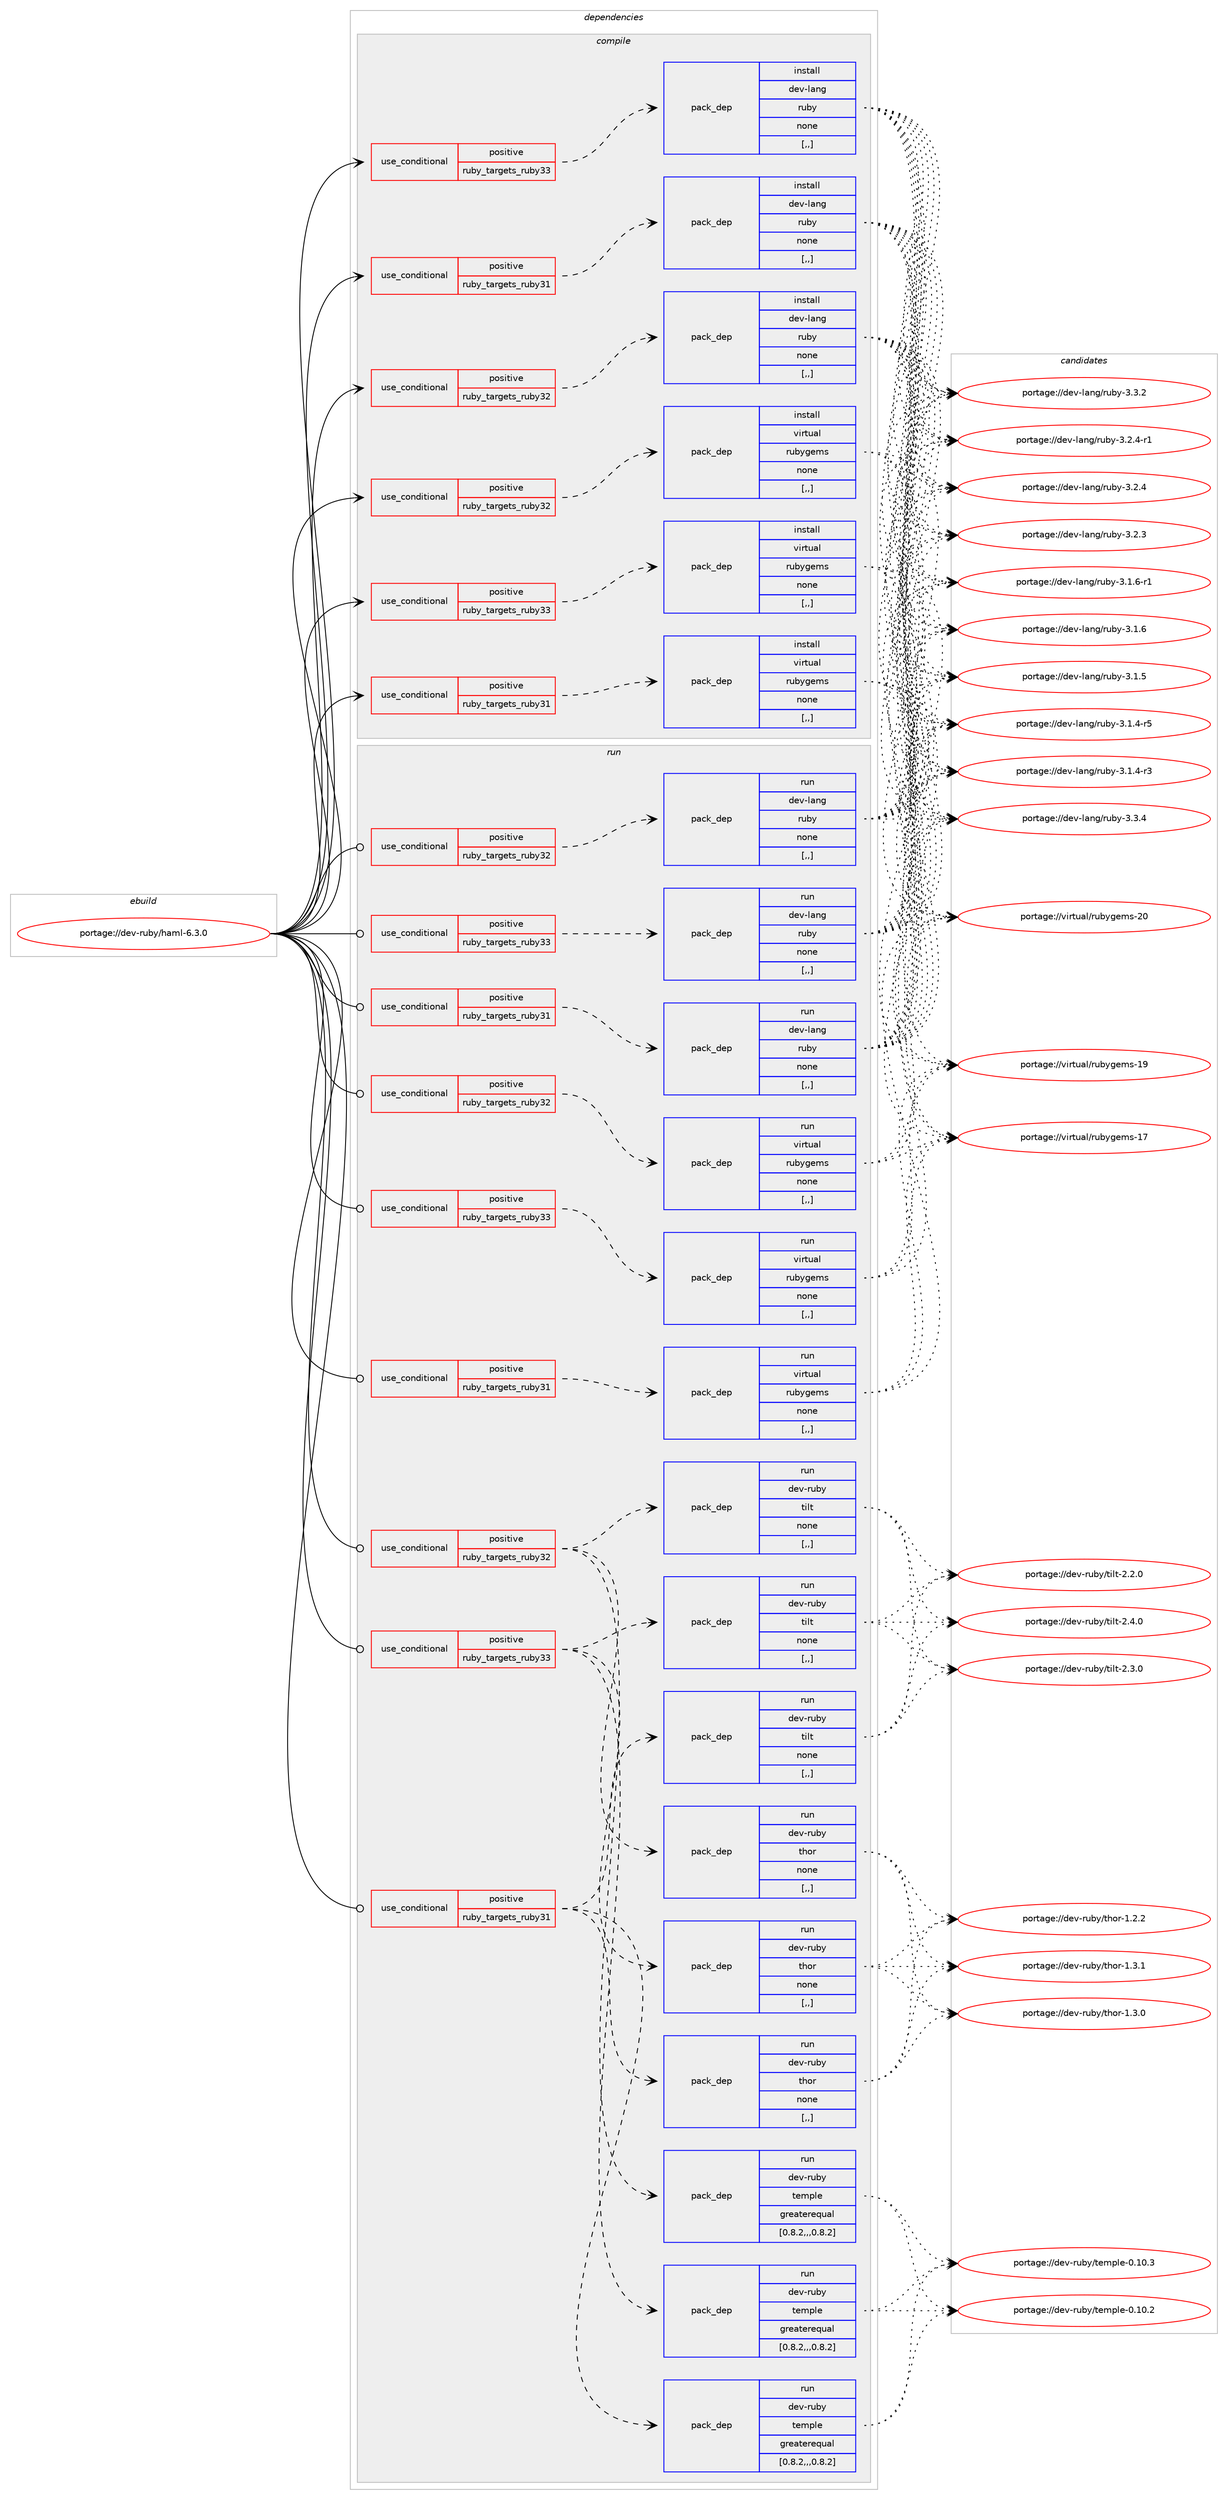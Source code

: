 digraph prolog {

# *************
# Graph options
# *************

newrank=true;
concentrate=true;
compound=true;
graph [rankdir=LR,fontname=Helvetica,fontsize=10,ranksep=1.5];#, ranksep=2.5, nodesep=0.2];
edge  [arrowhead=vee];
node  [fontname=Helvetica,fontsize=10];

# **********
# The ebuild
# **********

subgraph cluster_leftcol {
color=gray;
label=<<i>ebuild</i>>;
id [label="portage://dev-ruby/haml-6.3.0", color=red, width=4, href="../dev-ruby/haml-6.3.0.svg"];
}

# ****************
# The dependencies
# ****************

subgraph cluster_midcol {
color=gray;
label=<<i>dependencies</i>>;
subgraph cluster_compile {
fillcolor="#eeeeee";
style=filled;
label=<<i>compile</i>>;
subgraph cond48380 {
dependency185032 [label=<<TABLE BORDER="0" CELLBORDER="1" CELLSPACING="0" CELLPADDING="4"><TR><TD ROWSPAN="3" CELLPADDING="10">use_conditional</TD></TR><TR><TD>positive</TD></TR><TR><TD>ruby_targets_ruby31</TD></TR></TABLE>>, shape=none, color=red];
subgraph pack135320 {
dependency185033 [label=<<TABLE BORDER="0" CELLBORDER="1" CELLSPACING="0" CELLPADDING="4" WIDTH="220"><TR><TD ROWSPAN="6" CELLPADDING="30">pack_dep</TD></TR><TR><TD WIDTH="110">install</TD></TR><TR><TD>dev-lang</TD></TR><TR><TD>ruby</TD></TR><TR><TD>none</TD></TR><TR><TD>[,,]</TD></TR></TABLE>>, shape=none, color=blue];
}
dependency185032:e -> dependency185033:w [weight=20,style="dashed",arrowhead="vee"];
}
id:e -> dependency185032:w [weight=20,style="solid",arrowhead="vee"];
subgraph cond48381 {
dependency185034 [label=<<TABLE BORDER="0" CELLBORDER="1" CELLSPACING="0" CELLPADDING="4"><TR><TD ROWSPAN="3" CELLPADDING="10">use_conditional</TD></TR><TR><TD>positive</TD></TR><TR><TD>ruby_targets_ruby31</TD></TR></TABLE>>, shape=none, color=red];
subgraph pack135321 {
dependency185035 [label=<<TABLE BORDER="0" CELLBORDER="1" CELLSPACING="0" CELLPADDING="4" WIDTH="220"><TR><TD ROWSPAN="6" CELLPADDING="30">pack_dep</TD></TR><TR><TD WIDTH="110">install</TD></TR><TR><TD>virtual</TD></TR><TR><TD>rubygems</TD></TR><TR><TD>none</TD></TR><TR><TD>[,,]</TD></TR></TABLE>>, shape=none, color=blue];
}
dependency185034:e -> dependency185035:w [weight=20,style="dashed",arrowhead="vee"];
}
id:e -> dependency185034:w [weight=20,style="solid",arrowhead="vee"];
subgraph cond48382 {
dependency185036 [label=<<TABLE BORDER="0" CELLBORDER="1" CELLSPACING="0" CELLPADDING="4"><TR><TD ROWSPAN="3" CELLPADDING="10">use_conditional</TD></TR><TR><TD>positive</TD></TR><TR><TD>ruby_targets_ruby32</TD></TR></TABLE>>, shape=none, color=red];
subgraph pack135322 {
dependency185037 [label=<<TABLE BORDER="0" CELLBORDER="1" CELLSPACING="0" CELLPADDING="4" WIDTH="220"><TR><TD ROWSPAN="6" CELLPADDING="30">pack_dep</TD></TR><TR><TD WIDTH="110">install</TD></TR><TR><TD>dev-lang</TD></TR><TR><TD>ruby</TD></TR><TR><TD>none</TD></TR><TR><TD>[,,]</TD></TR></TABLE>>, shape=none, color=blue];
}
dependency185036:e -> dependency185037:w [weight=20,style="dashed",arrowhead="vee"];
}
id:e -> dependency185036:w [weight=20,style="solid",arrowhead="vee"];
subgraph cond48383 {
dependency185038 [label=<<TABLE BORDER="0" CELLBORDER="1" CELLSPACING="0" CELLPADDING="4"><TR><TD ROWSPAN="3" CELLPADDING="10">use_conditional</TD></TR><TR><TD>positive</TD></TR><TR><TD>ruby_targets_ruby32</TD></TR></TABLE>>, shape=none, color=red];
subgraph pack135323 {
dependency185039 [label=<<TABLE BORDER="0" CELLBORDER="1" CELLSPACING="0" CELLPADDING="4" WIDTH="220"><TR><TD ROWSPAN="6" CELLPADDING="30">pack_dep</TD></TR><TR><TD WIDTH="110">install</TD></TR><TR><TD>virtual</TD></TR><TR><TD>rubygems</TD></TR><TR><TD>none</TD></TR><TR><TD>[,,]</TD></TR></TABLE>>, shape=none, color=blue];
}
dependency185038:e -> dependency185039:w [weight=20,style="dashed",arrowhead="vee"];
}
id:e -> dependency185038:w [weight=20,style="solid",arrowhead="vee"];
subgraph cond48384 {
dependency185040 [label=<<TABLE BORDER="0" CELLBORDER="1" CELLSPACING="0" CELLPADDING="4"><TR><TD ROWSPAN="3" CELLPADDING="10">use_conditional</TD></TR><TR><TD>positive</TD></TR><TR><TD>ruby_targets_ruby33</TD></TR></TABLE>>, shape=none, color=red];
subgraph pack135324 {
dependency185041 [label=<<TABLE BORDER="0" CELLBORDER="1" CELLSPACING="0" CELLPADDING="4" WIDTH="220"><TR><TD ROWSPAN="6" CELLPADDING="30">pack_dep</TD></TR><TR><TD WIDTH="110">install</TD></TR><TR><TD>dev-lang</TD></TR><TR><TD>ruby</TD></TR><TR><TD>none</TD></TR><TR><TD>[,,]</TD></TR></TABLE>>, shape=none, color=blue];
}
dependency185040:e -> dependency185041:w [weight=20,style="dashed",arrowhead="vee"];
}
id:e -> dependency185040:w [weight=20,style="solid",arrowhead="vee"];
subgraph cond48385 {
dependency185042 [label=<<TABLE BORDER="0" CELLBORDER="1" CELLSPACING="0" CELLPADDING="4"><TR><TD ROWSPAN="3" CELLPADDING="10">use_conditional</TD></TR><TR><TD>positive</TD></TR><TR><TD>ruby_targets_ruby33</TD></TR></TABLE>>, shape=none, color=red];
subgraph pack135325 {
dependency185043 [label=<<TABLE BORDER="0" CELLBORDER="1" CELLSPACING="0" CELLPADDING="4" WIDTH="220"><TR><TD ROWSPAN="6" CELLPADDING="30">pack_dep</TD></TR><TR><TD WIDTH="110">install</TD></TR><TR><TD>virtual</TD></TR><TR><TD>rubygems</TD></TR><TR><TD>none</TD></TR><TR><TD>[,,]</TD></TR></TABLE>>, shape=none, color=blue];
}
dependency185042:e -> dependency185043:w [weight=20,style="dashed",arrowhead="vee"];
}
id:e -> dependency185042:w [weight=20,style="solid",arrowhead="vee"];
}
subgraph cluster_compileandrun {
fillcolor="#eeeeee";
style=filled;
label=<<i>compile and run</i>>;
}
subgraph cluster_run {
fillcolor="#eeeeee";
style=filled;
label=<<i>run</i>>;
subgraph cond48386 {
dependency185044 [label=<<TABLE BORDER="0" CELLBORDER="1" CELLSPACING="0" CELLPADDING="4"><TR><TD ROWSPAN="3" CELLPADDING="10">use_conditional</TD></TR><TR><TD>positive</TD></TR><TR><TD>ruby_targets_ruby31</TD></TR></TABLE>>, shape=none, color=red];
subgraph pack135326 {
dependency185045 [label=<<TABLE BORDER="0" CELLBORDER="1" CELLSPACING="0" CELLPADDING="4" WIDTH="220"><TR><TD ROWSPAN="6" CELLPADDING="30">pack_dep</TD></TR><TR><TD WIDTH="110">run</TD></TR><TR><TD>dev-lang</TD></TR><TR><TD>ruby</TD></TR><TR><TD>none</TD></TR><TR><TD>[,,]</TD></TR></TABLE>>, shape=none, color=blue];
}
dependency185044:e -> dependency185045:w [weight=20,style="dashed",arrowhead="vee"];
}
id:e -> dependency185044:w [weight=20,style="solid",arrowhead="odot"];
subgraph cond48387 {
dependency185046 [label=<<TABLE BORDER="0" CELLBORDER="1" CELLSPACING="0" CELLPADDING="4"><TR><TD ROWSPAN="3" CELLPADDING="10">use_conditional</TD></TR><TR><TD>positive</TD></TR><TR><TD>ruby_targets_ruby31</TD></TR></TABLE>>, shape=none, color=red];
subgraph pack135327 {
dependency185047 [label=<<TABLE BORDER="0" CELLBORDER="1" CELLSPACING="0" CELLPADDING="4" WIDTH="220"><TR><TD ROWSPAN="6" CELLPADDING="30">pack_dep</TD></TR><TR><TD WIDTH="110">run</TD></TR><TR><TD>dev-ruby</TD></TR><TR><TD>temple</TD></TR><TR><TD>greaterequal</TD></TR><TR><TD>[0.8.2,,,0.8.2]</TD></TR></TABLE>>, shape=none, color=blue];
}
dependency185046:e -> dependency185047:w [weight=20,style="dashed",arrowhead="vee"];
subgraph pack135328 {
dependency185048 [label=<<TABLE BORDER="0" CELLBORDER="1" CELLSPACING="0" CELLPADDING="4" WIDTH="220"><TR><TD ROWSPAN="6" CELLPADDING="30">pack_dep</TD></TR><TR><TD WIDTH="110">run</TD></TR><TR><TD>dev-ruby</TD></TR><TR><TD>thor</TD></TR><TR><TD>none</TD></TR><TR><TD>[,,]</TD></TR></TABLE>>, shape=none, color=blue];
}
dependency185046:e -> dependency185048:w [weight=20,style="dashed",arrowhead="vee"];
subgraph pack135329 {
dependency185049 [label=<<TABLE BORDER="0" CELLBORDER="1" CELLSPACING="0" CELLPADDING="4" WIDTH="220"><TR><TD ROWSPAN="6" CELLPADDING="30">pack_dep</TD></TR><TR><TD WIDTH="110">run</TD></TR><TR><TD>dev-ruby</TD></TR><TR><TD>tilt</TD></TR><TR><TD>none</TD></TR><TR><TD>[,,]</TD></TR></TABLE>>, shape=none, color=blue];
}
dependency185046:e -> dependency185049:w [weight=20,style="dashed",arrowhead="vee"];
}
id:e -> dependency185046:w [weight=20,style="solid",arrowhead="odot"];
subgraph cond48388 {
dependency185050 [label=<<TABLE BORDER="0" CELLBORDER="1" CELLSPACING="0" CELLPADDING="4"><TR><TD ROWSPAN="3" CELLPADDING="10">use_conditional</TD></TR><TR><TD>positive</TD></TR><TR><TD>ruby_targets_ruby31</TD></TR></TABLE>>, shape=none, color=red];
subgraph pack135330 {
dependency185051 [label=<<TABLE BORDER="0" CELLBORDER="1" CELLSPACING="0" CELLPADDING="4" WIDTH="220"><TR><TD ROWSPAN="6" CELLPADDING="30">pack_dep</TD></TR><TR><TD WIDTH="110">run</TD></TR><TR><TD>virtual</TD></TR><TR><TD>rubygems</TD></TR><TR><TD>none</TD></TR><TR><TD>[,,]</TD></TR></TABLE>>, shape=none, color=blue];
}
dependency185050:e -> dependency185051:w [weight=20,style="dashed",arrowhead="vee"];
}
id:e -> dependency185050:w [weight=20,style="solid",arrowhead="odot"];
subgraph cond48389 {
dependency185052 [label=<<TABLE BORDER="0" CELLBORDER="1" CELLSPACING="0" CELLPADDING="4"><TR><TD ROWSPAN="3" CELLPADDING="10">use_conditional</TD></TR><TR><TD>positive</TD></TR><TR><TD>ruby_targets_ruby32</TD></TR></TABLE>>, shape=none, color=red];
subgraph pack135331 {
dependency185053 [label=<<TABLE BORDER="0" CELLBORDER="1" CELLSPACING="0" CELLPADDING="4" WIDTH="220"><TR><TD ROWSPAN="6" CELLPADDING="30">pack_dep</TD></TR><TR><TD WIDTH="110">run</TD></TR><TR><TD>dev-lang</TD></TR><TR><TD>ruby</TD></TR><TR><TD>none</TD></TR><TR><TD>[,,]</TD></TR></TABLE>>, shape=none, color=blue];
}
dependency185052:e -> dependency185053:w [weight=20,style="dashed",arrowhead="vee"];
}
id:e -> dependency185052:w [weight=20,style="solid",arrowhead="odot"];
subgraph cond48390 {
dependency185054 [label=<<TABLE BORDER="0" CELLBORDER="1" CELLSPACING="0" CELLPADDING="4"><TR><TD ROWSPAN="3" CELLPADDING="10">use_conditional</TD></TR><TR><TD>positive</TD></TR><TR><TD>ruby_targets_ruby32</TD></TR></TABLE>>, shape=none, color=red];
subgraph pack135332 {
dependency185055 [label=<<TABLE BORDER="0" CELLBORDER="1" CELLSPACING="0" CELLPADDING="4" WIDTH="220"><TR><TD ROWSPAN="6" CELLPADDING="30">pack_dep</TD></TR><TR><TD WIDTH="110">run</TD></TR><TR><TD>dev-ruby</TD></TR><TR><TD>temple</TD></TR><TR><TD>greaterequal</TD></TR><TR><TD>[0.8.2,,,0.8.2]</TD></TR></TABLE>>, shape=none, color=blue];
}
dependency185054:e -> dependency185055:w [weight=20,style="dashed",arrowhead="vee"];
subgraph pack135333 {
dependency185056 [label=<<TABLE BORDER="0" CELLBORDER="1" CELLSPACING="0" CELLPADDING="4" WIDTH="220"><TR><TD ROWSPAN="6" CELLPADDING="30">pack_dep</TD></TR><TR><TD WIDTH="110">run</TD></TR><TR><TD>dev-ruby</TD></TR><TR><TD>thor</TD></TR><TR><TD>none</TD></TR><TR><TD>[,,]</TD></TR></TABLE>>, shape=none, color=blue];
}
dependency185054:e -> dependency185056:w [weight=20,style="dashed",arrowhead="vee"];
subgraph pack135334 {
dependency185057 [label=<<TABLE BORDER="0" CELLBORDER="1" CELLSPACING="0" CELLPADDING="4" WIDTH="220"><TR><TD ROWSPAN="6" CELLPADDING="30">pack_dep</TD></TR><TR><TD WIDTH="110">run</TD></TR><TR><TD>dev-ruby</TD></TR><TR><TD>tilt</TD></TR><TR><TD>none</TD></TR><TR><TD>[,,]</TD></TR></TABLE>>, shape=none, color=blue];
}
dependency185054:e -> dependency185057:w [weight=20,style="dashed",arrowhead="vee"];
}
id:e -> dependency185054:w [weight=20,style="solid",arrowhead="odot"];
subgraph cond48391 {
dependency185058 [label=<<TABLE BORDER="0" CELLBORDER="1" CELLSPACING="0" CELLPADDING="4"><TR><TD ROWSPAN="3" CELLPADDING="10">use_conditional</TD></TR><TR><TD>positive</TD></TR><TR><TD>ruby_targets_ruby32</TD></TR></TABLE>>, shape=none, color=red];
subgraph pack135335 {
dependency185059 [label=<<TABLE BORDER="0" CELLBORDER="1" CELLSPACING="0" CELLPADDING="4" WIDTH="220"><TR><TD ROWSPAN="6" CELLPADDING="30">pack_dep</TD></TR><TR><TD WIDTH="110">run</TD></TR><TR><TD>virtual</TD></TR><TR><TD>rubygems</TD></TR><TR><TD>none</TD></TR><TR><TD>[,,]</TD></TR></TABLE>>, shape=none, color=blue];
}
dependency185058:e -> dependency185059:w [weight=20,style="dashed",arrowhead="vee"];
}
id:e -> dependency185058:w [weight=20,style="solid",arrowhead="odot"];
subgraph cond48392 {
dependency185060 [label=<<TABLE BORDER="0" CELLBORDER="1" CELLSPACING="0" CELLPADDING="4"><TR><TD ROWSPAN="3" CELLPADDING="10">use_conditional</TD></TR><TR><TD>positive</TD></TR><TR><TD>ruby_targets_ruby33</TD></TR></TABLE>>, shape=none, color=red];
subgraph pack135336 {
dependency185061 [label=<<TABLE BORDER="0" CELLBORDER="1" CELLSPACING="0" CELLPADDING="4" WIDTH="220"><TR><TD ROWSPAN="6" CELLPADDING="30">pack_dep</TD></TR><TR><TD WIDTH="110">run</TD></TR><TR><TD>dev-lang</TD></TR><TR><TD>ruby</TD></TR><TR><TD>none</TD></TR><TR><TD>[,,]</TD></TR></TABLE>>, shape=none, color=blue];
}
dependency185060:e -> dependency185061:w [weight=20,style="dashed",arrowhead="vee"];
}
id:e -> dependency185060:w [weight=20,style="solid",arrowhead="odot"];
subgraph cond48393 {
dependency185062 [label=<<TABLE BORDER="0" CELLBORDER="1" CELLSPACING="0" CELLPADDING="4"><TR><TD ROWSPAN="3" CELLPADDING="10">use_conditional</TD></TR><TR><TD>positive</TD></TR><TR><TD>ruby_targets_ruby33</TD></TR></TABLE>>, shape=none, color=red];
subgraph pack135337 {
dependency185063 [label=<<TABLE BORDER="0" CELLBORDER="1" CELLSPACING="0" CELLPADDING="4" WIDTH="220"><TR><TD ROWSPAN="6" CELLPADDING="30">pack_dep</TD></TR><TR><TD WIDTH="110">run</TD></TR><TR><TD>dev-ruby</TD></TR><TR><TD>temple</TD></TR><TR><TD>greaterequal</TD></TR><TR><TD>[0.8.2,,,0.8.2]</TD></TR></TABLE>>, shape=none, color=blue];
}
dependency185062:e -> dependency185063:w [weight=20,style="dashed",arrowhead="vee"];
subgraph pack135338 {
dependency185064 [label=<<TABLE BORDER="0" CELLBORDER="1" CELLSPACING="0" CELLPADDING="4" WIDTH="220"><TR><TD ROWSPAN="6" CELLPADDING="30">pack_dep</TD></TR><TR><TD WIDTH="110">run</TD></TR><TR><TD>dev-ruby</TD></TR><TR><TD>thor</TD></TR><TR><TD>none</TD></TR><TR><TD>[,,]</TD></TR></TABLE>>, shape=none, color=blue];
}
dependency185062:e -> dependency185064:w [weight=20,style="dashed",arrowhead="vee"];
subgraph pack135339 {
dependency185065 [label=<<TABLE BORDER="0" CELLBORDER="1" CELLSPACING="0" CELLPADDING="4" WIDTH="220"><TR><TD ROWSPAN="6" CELLPADDING="30">pack_dep</TD></TR><TR><TD WIDTH="110">run</TD></TR><TR><TD>dev-ruby</TD></TR><TR><TD>tilt</TD></TR><TR><TD>none</TD></TR><TR><TD>[,,]</TD></TR></TABLE>>, shape=none, color=blue];
}
dependency185062:e -> dependency185065:w [weight=20,style="dashed",arrowhead="vee"];
}
id:e -> dependency185062:w [weight=20,style="solid",arrowhead="odot"];
subgraph cond48394 {
dependency185066 [label=<<TABLE BORDER="0" CELLBORDER="1" CELLSPACING="0" CELLPADDING="4"><TR><TD ROWSPAN="3" CELLPADDING="10">use_conditional</TD></TR><TR><TD>positive</TD></TR><TR><TD>ruby_targets_ruby33</TD></TR></TABLE>>, shape=none, color=red];
subgraph pack135340 {
dependency185067 [label=<<TABLE BORDER="0" CELLBORDER="1" CELLSPACING="0" CELLPADDING="4" WIDTH="220"><TR><TD ROWSPAN="6" CELLPADDING="30">pack_dep</TD></TR><TR><TD WIDTH="110">run</TD></TR><TR><TD>virtual</TD></TR><TR><TD>rubygems</TD></TR><TR><TD>none</TD></TR><TR><TD>[,,]</TD></TR></TABLE>>, shape=none, color=blue];
}
dependency185066:e -> dependency185067:w [weight=20,style="dashed",arrowhead="vee"];
}
id:e -> dependency185066:w [weight=20,style="solid",arrowhead="odot"];
}
}

# **************
# The candidates
# **************

subgraph cluster_choices {
rank=same;
color=gray;
label=<<i>candidates</i>>;

subgraph choice135320 {
color=black;
nodesep=1;
choice10010111845108971101034711411798121455146514652 [label="portage://dev-lang/ruby-3.3.4", color=red, width=4,href="../dev-lang/ruby-3.3.4.svg"];
choice10010111845108971101034711411798121455146514650 [label="portage://dev-lang/ruby-3.3.2", color=red, width=4,href="../dev-lang/ruby-3.3.2.svg"];
choice100101118451089711010347114117981214551465046524511449 [label="portage://dev-lang/ruby-3.2.4-r1", color=red, width=4,href="../dev-lang/ruby-3.2.4-r1.svg"];
choice10010111845108971101034711411798121455146504652 [label="portage://dev-lang/ruby-3.2.4", color=red, width=4,href="../dev-lang/ruby-3.2.4.svg"];
choice10010111845108971101034711411798121455146504651 [label="portage://dev-lang/ruby-3.2.3", color=red, width=4,href="../dev-lang/ruby-3.2.3.svg"];
choice100101118451089711010347114117981214551464946544511449 [label="portage://dev-lang/ruby-3.1.6-r1", color=red, width=4,href="../dev-lang/ruby-3.1.6-r1.svg"];
choice10010111845108971101034711411798121455146494654 [label="portage://dev-lang/ruby-3.1.6", color=red, width=4,href="../dev-lang/ruby-3.1.6.svg"];
choice10010111845108971101034711411798121455146494653 [label="portage://dev-lang/ruby-3.1.5", color=red, width=4,href="../dev-lang/ruby-3.1.5.svg"];
choice100101118451089711010347114117981214551464946524511453 [label="portage://dev-lang/ruby-3.1.4-r5", color=red, width=4,href="../dev-lang/ruby-3.1.4-r5.svg"];
choice100101118451089711010347114117981214551464946524511451 [label="portage://dev-lang/ruby-3.1.4-r3", color=red, width=4,href="../dev-lang/ruby-3.1.4-r3.svg"];
dependency185033:e -> choice10010111845108971101034711411798121455146514652:w [style=dotted,weight="100"];
dependency185033:e -> choice10010111845108971101034711411798121455146514650:w [style=dotted,weight="100"];
dependency185033:e -> choice100101118451089711010347114117981214551465046524511449:w [style=dotted,weight="100"];
dependency185033:e -> choice10010111845108971101034711411798121455146504652:w [style=dotted,weight="100"];
dependency185033:e -> choice10010111845108971101034711411798121455146504651:w [style=dotted,weight="100"];
dependency185033:e -> choice100101118451089711010347114117981214551464946544511449:w [style=dotted,weight="100"];
dependency185033:e -> choice10010111845108971101034711411798121455146494654:w [style=dotted,weight="100"];
dependency185033:e -> choice10010111845108971101034711411798121455146494653:w [style=dotted,weight="100"];
dependency185033:e -> choice100101118451089711010347114117981214551464946524511453:w [style=dotted,weight="100"];
dependency185033:e -> choice100101118451089711010347114117981214551464946524511451:w [style=dotted,weight="100"];
}
subgraph choice135321 {
color=black;
nodesep=1;
choice118105114116117971084711411798121103101109115455048 [label="portage://virtual/rubygems-20", color=red, width=4,href="../virtual/rubygems-20.svg"];
choice118105114116117971084711411798121103101109115454957 [label="portage://virtual/rubygems-19", color=red, width=4,href="../virtual/rubygems-19.svg"];
choice118105114116117971084711411798121103101109115454955 [label="portage://virtual/rubygems-17", color=red, width=4,href="../virtual/rubygems-17.svg"];
dependency185035:e -> choice118105114116117971084711411798121103101109115455048:w [style=dotted,weight="100"];
dependency185035:e -> choice118105114116117971084711411798121103101109115454957:w [style=dotted,weight="100"];
dependency185035:e -> choice118105114116117971084711411798121103101109115454955:w [style=dotted,weight="100"];
}
subgraph choice135322 {
color=black;
nodesep=1;
choice10010111845108971101034711411798121455146514652 [label="portage://dev-lang/ruby-3.3.4", color=red, width=4,href="../dev-lang/ruby-3.3.4.svg"];
choice10010111845108971101034711411798121455146514650 [label="portage://dev-lang/ruby-3.3.2", color=red, width=4,href="../dev-lang/ruby-3.3.2.svg"];
choice100101118451089711010347114117981214551465046524511449 [label="portage://dev-lang/ruby-3.2.4-r1", color=red, width=4,href="../dev-lang/ruby-3.2.4-r1.svg"];
choice10010111845108971101034711411798121455146504652 [label="portage://dev-lang/ruby-3.2.4", color=red, width=4,href="../dev-lang/ruby-3.2.4.svg"];
choice10010111845108971101034711411798121455146504651 [label="portage://dev-lang/ruby-3.2.3", color=red, width=4,href="../dev-lang/ruby-3.2.3.svg"];
choice100101118451089711010347114117981214551464946544511449 [label="portage://dev-lang/ruby-3.1.6-r1", color=red, width=4,href="../dev-lang/ruby-3.1.6-r1.svg"];
choice10010111845108971101034711411798121455146494654 [label="portage://dev-lang/ruby-3.1.6", color=red, width=4,href="../dev-lang/ruby-3.1.6.svg"];
choice10010111845108971101034711411798121455146494653 [label="portage://dev-lang/ruby-3.1.5", color=red, width=4,href="../dev-lang/ruby-3.1.5.svg"];
choice100101118451089711010347114117981214551464946524511453 [label="portage://dev-lang/ruby-3.1.4-r5", color=red, width=4,href="../dev-lang/ruby-3.1.4-r5.svg"];
choice100101118451089711010347114117981214551464946524511451 [label="portage://dev-lang/ruby-3.1.4-r3", color=red, width=4,href="../dev-lang/ruby-3.1.4-r3.svg"];
dependency185037:e -> choice10010111845108971101034711411798121455146514652:w [style=dotted,weight="100"];
dependency185037:e -> choice10010111845108971101034711411798121455146514650:w [style=dotted,weight="100"];
dependency185037:e -> choice100101118451089711010347114117981214551465046524511449:w [style=dotted,weight="100"];
dependency185037:e -> choice10010111845108971101034711411798121455146504652:w [style=dotted,weight="100"];
dependency185037:e -> choice10010111845108971101034711411798121455146504651:w [style=dotted,weight="100"];
dependency185037:e -> choice100101118451089711010347114117981214551464946544511449:w [style=dotted,weight="100"];
dependency185037:e -> choice10010111845108971101034711411798121455146494654:w [style=dotted,weight="100"];
dependency185037:e -> choice10010111845108971101034711411798121455146494653:w [style=dotted,weight="100"];
dependency185037:e -> choice100101118451089711010347114117981214551464946524511453:w [style=dotted,weight="100"];
dependency185037:e -> choice100101118451089711010347114117981214551464946524511451:w [style=dotted,weight="100"];
}
subgraph choice135323 {
color=black;
nodesep=1;
choice118105114116117971084711411798121103101109115455048 [label="portage://virtual/rubygems-20", color=red, width=4,href="../virtual/rubygems-20.svg"];
choice118105114116117971084711411798121103101109115454957 [label="portage://virtual/rubygems-19", color=red, width=4,href="../virtual/rubygems-19.svg"];
choice118105114116117971084711411798121103101109115454955 [label="portage://virtual/rubygems-17", color=red, width=4,href="../virtual/rubygems-17.svg"];
dependency185039:e -> choice118105114116117971084711411798121103101109115455048:w [style=dotted,weight="100"];
dependency185039:e -> choice118105114116117971084711411798121103101109115454957:w [style=dotted,weight="100"];
dependency185039:e -> choice118105114116117971084711411798121103101109115454955:w [style=dotted,weight="100"];
}
subgraph choice135324 {
color=black;
nodesep=1;
choice10010111845108971101034711411798121455146514652 [label="portage://dev-lang/ruby-3.3.4", color=red, width=4,href="../dev-lang/ruby-3.3.4.svg"];
choice10010111845108971101034711411798121455146514650 [label="portage://dev-lang/ruby-3.3.2", color=red, width=4,href="../dev-lang/ruby-3.3.2.svg"];
choice100101118451089711010347114117981214551465046524511449 [label="portage://dev-lang/ruby-3.2.4-r1", color=red, width=4,href="../dev-lang/ruby-3.2.4-r1.svg"];
choice10010111845108971101034711411798121455146504652 [label="portage://dev-lang/ruby-3.2.4", color=red, width=4,href="../dev-lang/ruby-3.2.4.svg"];
choice10010111845108971101034711411798121455146504651 [label="portage://dev-lang/ruby-3.2.3", color=red, width=4,href="../dev-lang/ruby-3.2.3.svg"];
choice100101118451089711010347114117981214551464946544511449 [label="portage://dev-lang/ruby-3.1.6-r1", color=red, width=4,href="../dev-lang/ruby-3.1.6-r1.svg"];
choice10010111845108971101034711411798121455146494654 [label="portage://dev-lang/ruby-3.1.6", color=red, width=4,href="../dev-lang/ruby-3.1.6.svg"];
choice10010111845108971101034711411798121455146494653 [label="portage://dev-lang/ruby-3.1.5", color=red, width=4,href="../dev-lang/ruby-3.1.5.svg"];
choice100101118451089711010347114117981214551464946524511453 [label="portage://dev-lang/ruby-3.1.4-r5", color=red, width=4,href="../dev-lang/ruby-3.1.4-r5.svg"];
choice100101118451089711010347114117981214551464946524511451 [label="portage://dev-lang/ruby-3.1.4-r3", color=red, width=4,href="../dev-lang/ruby-3.1.4-r3.svg"];
dependency185041:e -> choice10010111845108971101034711411798121455146514652:w [style=dotted,weight="100"];
dependency185041:e -> choice10010111845108971101034711411798121455146514650:w [style=dotted,weight="100"];
dependency185041:e -> choice100101118451089711010347114117981214551465046524511449:w [style=dotted,weight="100"];
dependency185041:e -> choice10010111845108971101034711411798121455146504652:w [style=dotted,weight="100"];
dependency185041:e -> choice10010111845108971101034711411798121455146504651:w [style=dotted,weight="100"];
dependency185041:e -> choice100101118451089711010347114117981214551464946544511449:w [style=dotted,weight="100"];
dependency185041:e -> choice10010111845108971101034711411798121455146494654:w [style=dotted,weight="100"];
dependency185041:e -> choice10010111845108971101034711411798121455146494653:w [style=dotted,weight="100"];
dependency185041:e -> choice100101118451089711010347114117981214551464946524511453:w [style=dotted,weight="100"];
dependency185041:e -> choice100101118451089711010347114117981214551464946524511451:w [style=dotted,weight="100"];
}
subgraph choice135325 {
color=black;
nodesep=1;
choice118105114116117971084711411798121103101109115455048 [label="portage://virtual/rubygems-20", color=red, width=4,href="../virtual/rubygems-20.svg"];
choice118105114116117971084711411798121103101109115454957 [label="portage://virtual/rubygems-19", color=red, width=4,href="../virtual/rubygems-19.svg"];
choice118105114116117971084711411798121103101109115454955 [label="portage://virtual/rubygems-17", color=red, width=4,href="../virtual/rubygems-17.svg"];
dependency185043:e -> choice118105114116117971084711411798121103101109115455048:w [style=dotted,weight="100"];
dependency185043:e -> choice118105114116117971084711411798121103101109115454957:w [style=dotted,weight="100"];
dependency185043:e -> choice118105114116117971084711411798121103101109115454955:w [style=dotted,weight="100"];
}
subgraph choice135326 {
color=black;
nodesep=1;
choice10010111845108971101034711411798121455146514652 [label="portage://dev-lang/ruby-3.3.4", color=red, width=4,href="../dev-lang/ruby-3.3.4.svg"];
choice10010111845108971101034711411798121455146514650 [label="portage://dev-lang/ruby-3.3.2", color=red, width=4,href="../dev-lang/ruby-3.3.2.svg"];
choice100101118451089711010347114117981214551465046524511449 [label="portage://dev-lang/ruby-3.2.4-r1", color=red, width=4,href="../dev-lang/ruby-3.2.4-r1.svg"];
choice10010111845108971101034711411798121455146504652 [label="portage://dev-lang/ruby-3.2.4", color=red, width=4,href="../dev-lang/ruby-3.2.4.svg"];
choice10010111845108971101034711411798121455146504651 [label="portage://dev-lang/ruby-3.2.3", color=red, width=4,href="../dev-lang/ruby-3.2.3.svg"];
choice100101118451089711010347114117981214551464946544511449 [label="portage://dev-lang/ruby-3.1.6-r1", color=red, width=4,href="../dev-lang/ruby-3.1.6-r1.svg"];
choice10010111845108971101034711411798121455146494654 [label="portage://dev-lang/ruby-3.1.6", color=red, width=4,href="../dev-lang/ruby-3.1.6.svg"];
choice10010111845108971101034711411798121455146494653 [label="portage://dev-lang/ruby-3.1.5", color=red, width=4,href="../dev-lang/ruby-3.1.5.svg"];
choice100101118451089711010347114117981214551464946524511453 [label="portage://dev-lang/ruby-3.1.4-r5", color=red, width=4,href="../dev-lang/ruby-3.1.4-r5.svg"];
choice100101118451089711010347114117981214551464946524511451 [label="portage://dev-lang/ruby-3.1.4-r3", color=red, width=4,href="../dev-lang/ruby-3.1.4-r3.svg"];
dependency185045:e -> choice10010111845108971101034711411798121455146514652:w [style=dotted,weight="100"];
dependency185045:e -> choice10010111845108971101034711411798121455146514650:w [style=dotted,weight="100"];
dependency185045:e -> choice100101118451089711010347114117981214551465046524511449:w [style=dotted,weight="100"];
dependency185045:e -> choice10010111845108971101034711411798121455146504652:w [style=dotted,weight="100"];
dependency185045:e -> choice10010111845108971101034711411798121455146504651:w [style=dotted,weight="100"];
dependency185045:e -> choice100101118451089711010347114117981214551464946544511449:w [style=dotted,weight="100"];
dependency185045:e -> choice10010111845108971101034711411798121455146494654:w [style=dotted,weight="100"];
dependency185045:e -> choice10010111845108971101034711411798121455146494653:w [style=dotted,weight="100"];
dependency185045:e -> choice100101118451089711010347114117981214551464946524511453:w [style=dotted,weight="100"];
dependency185045:e -> choice100101118451089711010347114117981214551464946524511451:w [style=dotted,weight="100"];
}
subgraph choice135327 {
color=black;
nodesep=1;
choice10010111845114117981214711610110911210810145484649484651 [label="portage://dev-ruby/temple-0.10.3", color=red, width=4,href="../dev-ruby/temple-0.10.3.svg"];
choice10010111845114117981214711610110911210810145484649484650 [label="portage://dev-ruby/temple-0.10.2", color=red, width=4,href="../dev-ruby/temple-0.10.2.svg"];
dependency185047:e -> choice10010111845114117981214711610110911210810145484649484651:w [style=dotted,weight="100"];
dependency185047:e -> choice10010111845114117981214711610110911210810145484649484650:w [style=dotted,weight="100"];
}
subgraph choice135328 {
color=black;
nodesep=1;
choice100101118451141179812147116104111114454946514649 [label="portage://dev-ruby/thor-1.3.1", color=red, width=4,href="../dev-ruby/thor-1.3.1.svg"];
choice100101118451141179812147116104111114454946514648 [label="portage://dev-ruby/thor-1.3.0", color=red, width=4,href="../dev-ruby/thor-1.3.0.svg"];
choice100101118451141179812147116104111114454946504650 [label="portage://dev-ruby/thor-1.2.2", color=red, width=4,href="../dev-ruby/thor-1.2.2.svg"];
dependency185048:e -> choice100101118451141179812147116104111114454946514649:w [style=dotted,weight="100"];
dependency185048:e -> choice100101118451141179812147116104111114454946514648:w [style=dotted,weight="100"];
dependency185048:e -> choice100101118451141179812147116104111114454946504650:w [style=dotted,weight="100"];
}
subgraph choice135329 {
color=black;
nodesep=1;
choice100101118451141179812147116105108116455046524648 [label="portage://dev-ruby/tilt-2.4.0", color=red, width=4,href="../dev-ruby/tilt-2.4.0.svg"];
choice100101118451141179812147116105108116455046514648 [label="portage://dev-ruby/tilt-2.3.0", color=red, width=4,href="../dev-ruby/tilt-2.3.0.svg"];
choice100101118451141179812147116105108116455046504648 [label="portage://dev-ruby/tilt-2.2.0", color=red, width=4,href="../dev-ruby/tilt-2.2.0.svg"];
dependency185049:e -> choice100101118451141179812147116105108116455046524648:w [style=dotted,weight="100"];
dependency185049:e -> choice100101118451141179812147116105108116455046514648:w [style=dotted,weight="100"];
dependency185049:e -> choice100101118451141179812147116105108116455046504648:w [style=dotted,weight="100"];
}
subgraph choice135330 {
color=black;
nodesep=1;
choice118105114116117971084711411798121103101109115455048 [label="portage://virtual/rubygems-20", color=red, width=4,href="../virtual/rubygems-20.svg"];
choice118105114116117971084711411798121103101109115454957 [label="portage://virtual/rubygems-19", color=red, width=4,href="../virtual/rubygems-19.svg"];
choice118105114116117971084711411798121103101109115454955 [label="portage://virtual/rubygems-17", color=red, width=4,href="../virtual/rubygems-17.svg"];
dependency185051:e -> choice118105114116117971084711411798121103101109115455048:w [style=dotted,weight="100"];
dependency185051:e -> choice118105114116117971084711411798121103101109115454957:w [style=dotted,weight="100"];
dependency185051:e -> choice118105114116117971084711411798121103101109115454955:w [style=dotted,weight="100"];
}
subgraph choice135331 {
color=black;
nodesep=1;
choice10010111845108971101034711411798121455146514652 [label="portage://dev-lang/ruby-3.3.4", color=red, width=4,href="../dev-lang/ruby-3.3.4.svg"];
choice10010111845108971101034711411798121455146514650 [label="portage://dev-lang/ruby-3.3.2", color=red, width=4,href="../dev-lang/ruby-3.3.2.svg"];
choice100101118451089711010347114117981214551465046524511449 [label="portage://dev-lang/ruby-3.2.4-r1", color=red, width=4,href="../dev-lang/ruby-3.2.4-r1.svg"];
choice10010111845108971101034711411798121455146504652 [label="portage://dev-lang/ruby-3.2.4", color=red, width=4,href="../dev-lang/ruby-3.2.4.svg"];
choice10010111845108971101034711411798121455146504651 [label="portage://dev-lang/ruby-3.2.3", color=red, width=4,href="../dev-lang/ruby-3.2.3.svg"];
choice100101118451089711010347114117981214551464946544511449 [label="portage://dev-lang/ruby-3.1.6-r1", color=red, width=4,href="../dev-lang/ruby-3.1.6-r1.svg"];
choice10010111845108971101034711411798121455146494654 [label="portage://dev-lang/ruby-3.1.6", color=red, width=4,href="../dev-lang/ruby-3.1.6.svg"];
choice10010111845108971101034711411798121455146494653 [label="portage://dev-lang/ruby-3.1.5", color=red, width=4,href="../dev-lang/ruby-3.1.5.svg"];
choice100101118451089711010347114117981214551464946524511453 [label="portage://dev-lang/ruby-3.1.4-r5", color=red, width=4,href="../dev-lang/ruby-3.1.4-r5.svg"];
choice100101118451089711010347114117981214551464946524511451 [label="portage://dev-lang/ruby-3.1.4-r3", color=red, width=4,href="../dev-lang/ruby-3.1.4-r3.svg"];
dependency185053:e -> choice10010111845108971101034711411798121455146514652:w [style=dotted,weight="100"];
dependency185053:e -> choice10010111845108971101034711411798121455146514650:w [style=dotted,weight="100"];
dependency185053:e -> choice100101118451089711010347114117981214551465046524511449:w [style=dotted,weight="100"];
dependency185053:e -> choice10010111845108971101034711411798121455146504652:w [style=dotted,weight="100"];
dependency185053:e -> choice10010111845108971101034711411798121455146504651:w [style=dotted,weight="100"];
dependency185053:e -> choice100101118451089711010347114117981214551464946544511449:w [style=dotted,weight="100"];
dependency185053:e -> choice10010111845108971101034711411798121455146494654:w [style=dotted,weight="100"];
dependency185053:e -> choice10010111845108971101034711411798121455146494653:w [style=dotted,weight="100"];
dependency185053:e -> choice100101118451089711010347114117981214551464946524511453:w [style=dotted,weight="100"];
dependency185053:e -> choice100101118451089711010347114117981214551464946524511451:w [style=dotted,weight="100"];
}
subgraph choice135332 {
color=black;
nodesep=1;
choice10010111845114117981214711610110911210810145484649484651 [label="portage://dev-ruby/temple-0.10.3", color=red, width=4,href="../dev-ruby/temple-0.10.3.svg"];
choice10010111845114117981214711610110911210810145484649484650 [label="portage://dev-ruby/temple-0.10.2", color=red, width=4,href="../dev-ruby/temple-0.10.2.svg"];
dependency185055:e -> choice10010111845114117981214711610110911210810145484649484651:w [style=dotted,weight="100"];
dependency185055:e -> choice10010111845114117981214711610110911210810145484649484650:w [style=dotted,weight="100"];
}
subgraph choice135333 {
color=black;
nodesep=1;
choice100101118451141179812147116104111114454946514649 [label="portage://dev-ruby/thor-1.3.1", color=red, width=4,href="../dev-ruby/thor-1.3.1.svg"];
choice100101118451141179812147116104111114454946514648 [label="portage://dev-ruby/thor-1.3.0", color=red, width=4,href="../dev-ruby/thor-1.3.0.svg"];
choice100101118451141179812147116104111114454946504650 [label="portage://dev-ruby/thor-1.2.2", color=red, width=4,href="../dev-ruby/thor-1.2.2.svg"];
dependency185056:e -> choice100101118451141179812147116104111114454946514649:w [style=dotted,weight="100"];
dependency185056:e -> choice100101118451141179812147116104111114454946514648:w [style=dotted,weight="100"];
dependency185056:e -> choice100101118451141179812147116104111114454946504650:w [style=dotted,weight="100"];
}
subgraph choice135334 {
color=black;
nodesep=1;
choice100101118451141179812147116105108116455046524648 [label="portage://dev-ruby/tilt-2.4.0", color=red, width=4,href="../dev-ruby/tilt-2.4.0.svg"];
choice100101118451141179812147116105108116455046514648 [label="portage://dev-ruby/tilt-2.3.0", color=red, width=4,href="../dev-ruby/tilt-2.3.0.svg"];
choice100101118451141179812147116105108116455046504648 [label="portage://dev-ruby/tilt-2.2.0", color=red, width=4,href="../dev-ruby/tilt-2.2.0.svg"];
dependency185057:e -> choice100101118451141179812147116105108116455046524648:w [style=dotted,weight="100"];
dependency185057:e -> choice100101118451141179812147116105108116455046514648:w [style=dotted,weight="100"];
dependency185057:e -> choice100101118451141179812147116105108116455046504648:w [style=dotted,weight="100"];
}
subgraph choice135335 {
color=black;
nodesep=1;
choice118105114116117971084711411798121103101109115455048 [label="portage://virtual/rubygems-20", color=red, width=4,href="../virtual/rubygems-20.svg"];
choice118105114116117971084711411798121103101109115454957 [label="portage://virtual/rubygems-19", color=red, width=4,href="../virtual/rubygems-19.svg"];
choice118105114116117971084711411798121103101109115454955 [label="portage://virtual/rubygems-17", color=red, width=4,href="../virtual/rubygems-17.svg"];
dependency185059:e -> choice118105114116117971084711411798121103101109115455048:w [style=dotted,weight="100"];
dependency185059:e -> choice118105114116117971084711411798121103101109115454957:w [style=dotted,weight="100"];
dependency185059:e -> choice118105114116117971084711411798121103101109115454955:w [style=dotted,weight="100"];
}
subgraph choice135336 {
color=black;
nodesep=1;
choice10010111845108971101034711411798121455146514652 [label="portage://dev-lang/ruby-3.3.4", color=red, width=4,href="../dev-lang/ruby-3.3.4.svg"];
choice10010111845108971101034711411798121455146514650 [label="portage://dev-lang/ruby-3.3.2", color=red, width=4,href="../dev-lang/ruby-3.3.2.svg"];
choice100101118451089711010347114117981214551465046524511449 [label="portage://dev-lang/ruby-3.2.4-r1", color=red, width=4,href="../dev-lang/ruby-3.2.4-r1.svg"];
choice10010111845108971101034711411798121455146504652 [label="portage://dev-lang/ruby-3.2.4", color=red, width=4,href="../dev-lang/ruby-3.2.4.svg"];
choice10010111845108971101034711411798121455146504651 [label="portage://dev-lang/ruby-3.2.3", color=red, width=4,href="../dev-lang/ruby-3.2.3.svg"];
choice100101118451089711010347114117981214551464946544511449 [label="portage://dev-lang/ruby-3.1.6-r1", color=red, width=4,href="../dev-lang/ruby-3.1.6-r1.svg"];
choice10010111845108971101034711411798121455146494654 [label="portage://dev-lang/ruby-3.1.6", color=red, width=4,href="../dev-lang/ruby-3.1.6.svg"];
choice10010111845108971101034711411798121455146494653 [label="portage://dev-lang/ruby-3.1.5", color=red, width=4,href="../dev-lang/ruby-3.1.5.svg"];
choice100101118451089711010347114117981214551464946524511453 [label="portage://dev-lang/ruby-3.1.4-r5", color=red, width=4,href="../dev-lang/ruby-3.1.4-r5.svg"];
choice100101118451089711010347114117981214551464946524511451 [label="portage://dev-lang/ruby-3.1.4-r3", color=red, width=4,href="../dev-lang/ruby-3.1.4-r3.svg"];
dependency185061:e -> choice10010111845108971101034711411798121455146514652:w [style=dotted,weight="100"];
dependency185061:e -> choice10010111845108971101034711411798121455146514650:w [style=dotted,weight="100"];
dependency185061:e -> choice100101118451089711010347114117981214551465046524511449:w [style=dotted,weight="100"];
dependency185061:e -> choice10010111845108971101034711411798121455146504652:w [style=dotted,weight="100"];
dependency185061:e -> choice10010111845108971101034711411798121455146504651:w [style=dotted,weight="100"];
dependency185061:e -> choice100101118451089711010347114117981214551464946544511449:w [style=dotted,weight="100"];
dependency185061:e -> choice10010111845108971101034711411798121455146494654:w [style=dotted,weight="100"];
dependency185061:e -> choice10010111845108971101034711411798121455146494653:w [style=dotted,weight="100"];
dependency185061:e -> choice100101118451089711010347114117981214551464946524511453:w [style=dotted,weight="100"];
dependency185061:e -> choice100101118451089711010347114117981214551464946524511451:w [style=dotted,weight="100"];
}
subgraph choice135337 {
color=black;
nodesep=1;
choice10010111845114117981214711610110911210810145484649484651 [label="portage://dev-ruby/temple-0.10.3", color=red, width=4,href="../dev-ruby/temple-0.10.3.svg"];
choice10010111845114117981214711610110911210810145484649484650 [label="portage://dev-ruby/temple-0.10.2", color=red, width=4,href="../dev-ruby/temple-0.10.2.svg"];
dependency185063:e -> choice10010111845114117981214711610110911210810145484649484651:w [style=dotted,weight="100"];
dependency185063:e -> choice10010111845114117981214711610110911210810145484649484650:w [style=dotted,weight="100"];
}
subgraph choice135338 {
color=black;
nodesep=1;
choice100101118451141179812147116104111114454946514649 [label="portage://dev-ruby/thor-1.3.1", color=red, width=4,href="../dev-ruby/thor-1.3.1.svg"];
choice100101118451141179812147116104111114454946514648 [label="portage://dev-ruby/thor-1.3.0", color=red, width=4,href="../dev-ruby/thor-1.3.0.svg"];
choice100101118451141179812147116104111114454946504650 [label="portage://dev-ruby/thor-1.2.2", color=red, width=4,href="../dev-ruby/thor-1.2.2.svg"];
dependency185064:e -> choice100101118451141179812147116104111114454946514649:w [style=dotted,weight="100"];
dependency185064:e -> choice100101118451141179812147116104111114454946514648:w [style=dotted,weight="100"];
dependency185064:e -> choice100101118451141179812147116104111114454946504650:w [style=dotted,weight="100"];
}
subgraph choice135339 {
color=black;
nodesep=1;
choice100101118451141179812147116105108116455046524648 [label="portage://dev-ruby/tilt-2.4.0", color=red, width=4,href="../dev-ruby/tilt-2.4.0.svg"];
choice100101118451141179812147116105108116455046514648 [label="portage://dev-ruby/tilt-2.3.0", color=red, width=4,href="../dev-ruby/tilt-2.3.0.svg"];
choice100101118451141179812147116105108116455046504648 [label="portage://dev-ruby/tilt-2.2.0", color=red, width=4,href="../dev-ruby/tilt-2.2.0.svg"];
dependency185065:e -> choice100101118451141179812147116105108116455046524648:w [style=dotted,weight="100"];
dependency185065:e -> choice100101118451141179812147116105108116455046514648:w [style=dotted,weight="100"];
dependency185065:e -> choice100101118451141179812147116105108116455046504648:w [style=dotted,weight="100"];
}
subgraph choice135340 {
color=black;
nodesep=1;
choice118105114116117971084711411798121103101109115455048 [label="portage://virtual/rubygems-20", color=red, width=4,href="../virtual/rubygems-20.svg"];
choice118105114116117971084711411798121103101109115454957 [label="portage://virtual/rubygems-19", color=red, width=4,href="../virtual/rubygems-19.svg"];
choice118105114116117971084711411798121103101109115454955 [label="portage://virtual/rubygems-17", color=red, width=4,href="../virtual/rubygems-17.svg"];
dependency185067:e -> choice118105114116117971084711411798121103101109115455048:w [style=dotted,weight="100"];
dependency185067:e -> choice118105114116117971084711411798121103101109115454957:w [style=dotted,weight="100"];
dependency185067:e -> choice118105114116117971084711411798121103101109115454955:w [style=dotted,weight="100"];
}
}

}

